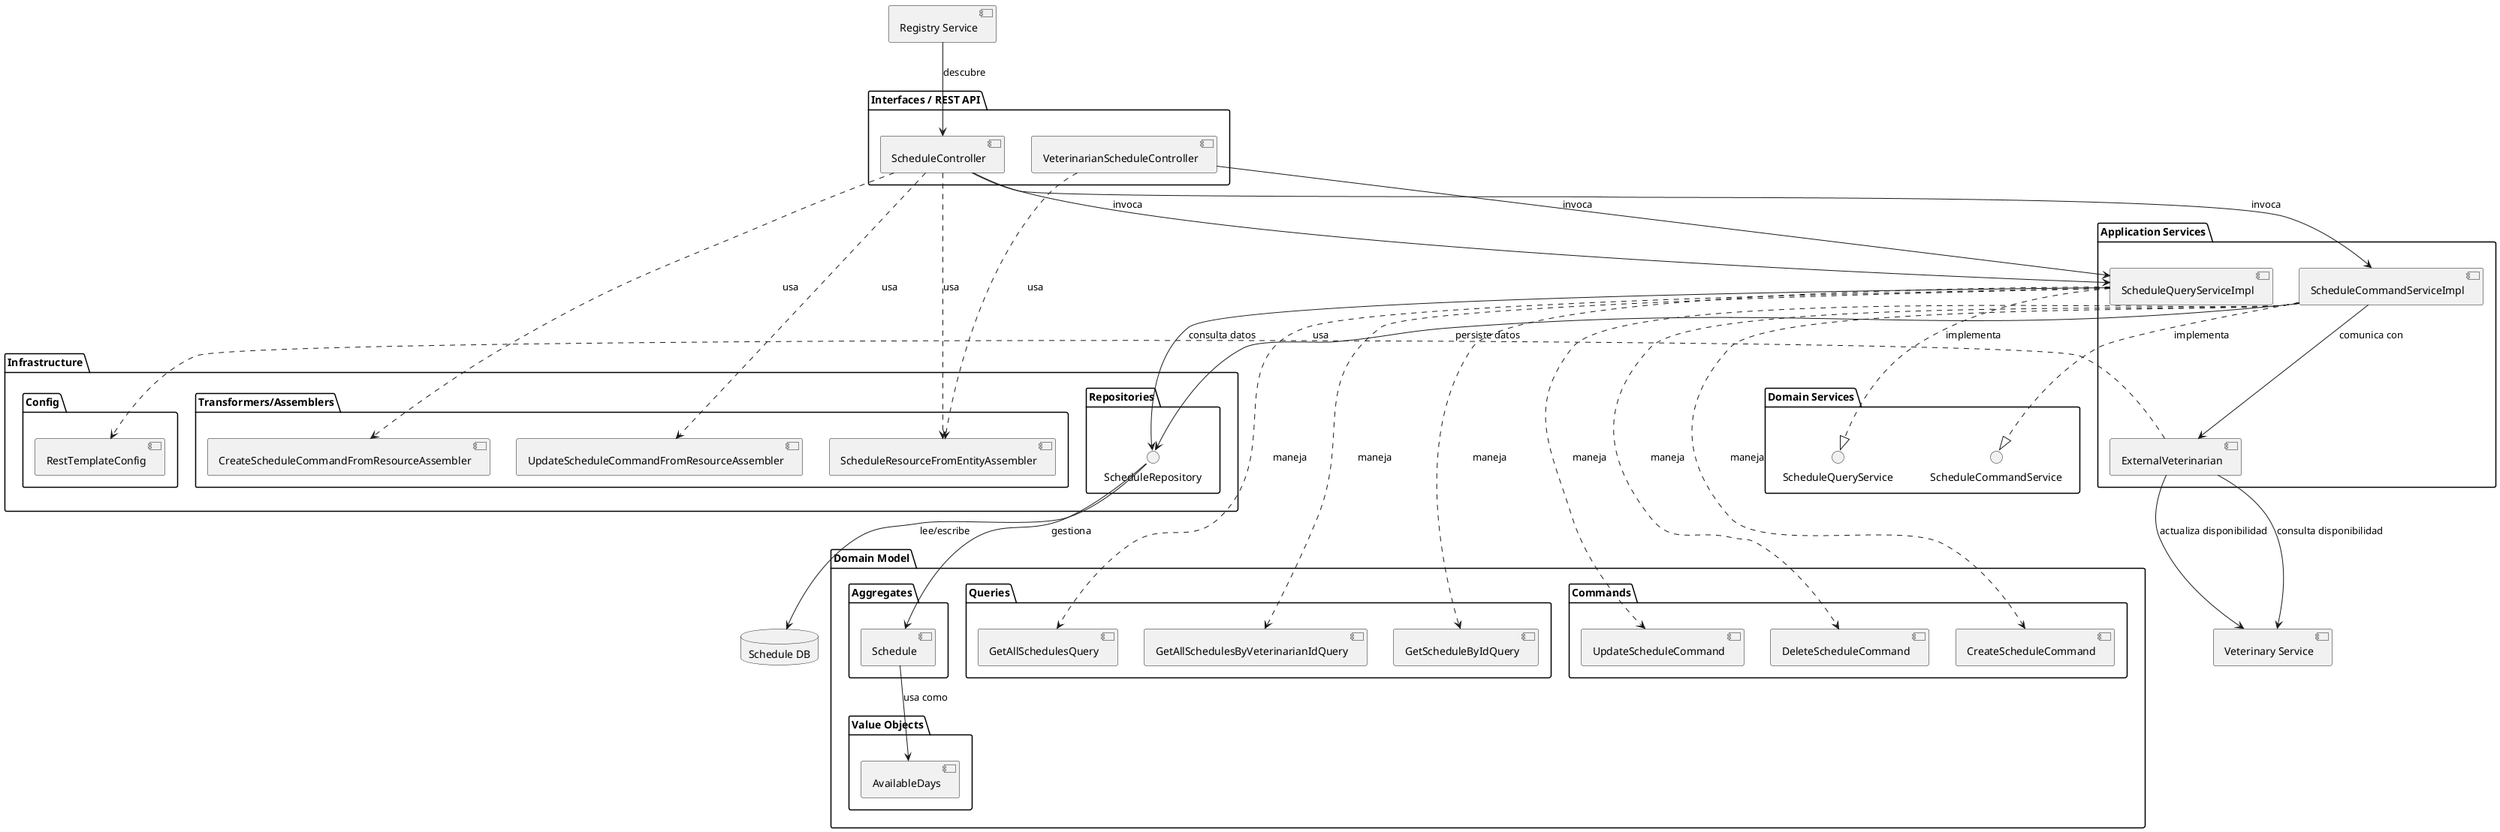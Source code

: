 @startuml Schedule Service Component Diagram

package "Interfaces / REST API" {
  [ScheduleController] as scheduleController
  [VeterinarianScheduleController] as vetScheduleController
}

package "Application Services" {
  [ScheduleCommandServiceImpl] as commandServiceImpl
  [ScheduleQueryServiceImpl] as queryServiceImpl
  [ExternalVeterinarian] as externalVet
}

package "Domain Services" {
  interface "ScheduleCommandService" as commandService
  interface "ScheduleQueryService" as queryService
}

package "Domain Model" {
  package "Aggregates" {
    [Schedule] as scheduleEntity
  }

  package "Value Objects" {
    [AvailableDays] as availableDays
  }

  package "Commands" {
    [CreateScheduleCommand] as createCmd
    [UpdateScheduleCommand] as updateCmd
    [DeleteScheduleCommand] as deleteCmd
  }

  package "Queries" {
    [GetScheduleByIdQuery] as getByIdQuery
    [GetAllSchedulesQuery] as getAllQuery
    [GetAllSchedulesByVeterinarianIdQuery] as getByVetIdQuery
  }
}

package "Infrastructure" {
  package "Repositories" {
    interface "ScheduleRepository" as repository
  }

  package "Transformers/Assemblers" {
    [ScheduleResourceFromEntityAssembler] as resourceAssembler
    [CreateScheduleCommandFromResourceAssembler] as createAssembler
    [UpdateScheduleCommandFromResourceAssembler] as updateAssembler
  }
  
  package "Config" {
    [RestTemplateConfig] as restConfig
  }
}

database "Schedule DB" as db

' External Services
[Veterinary Service] as veterinaryService
[Registry Service] as registryService

' Relaciones internas
scheduleController --> commandServiceImpl : invoca
scheduleController --> queryServiceImpl : invoca
vetScheduleController --> queryServiceImpl : invoca

commandServiceImpl ..|> commandService : implementa
queryServiceImpl ..|> queryService : implementa

scheduleController ..> resourceAssembler : usa
scheduleController ..> createAssembler : usa
scheduleController ..> updateAssembler : usa
vetScheduleController ..> resourceAssembler : usa

commandServiceImpl --> repository : persiste datos
queryServiceImpl --> repository : consulta datos
commandServiceImpl --> externalVet : comunica con

externalVet ..> restConfig : usa
externalVet --> veterinaryService : actualiza disponibilidad

repository --> scheduleEntity : gestiona
scheduleEntity --> availableDays : usa como

commandServiceImpl ..> createCmd : maneja
commandServiceImpl ..> updateCmd : maneja
commandServiceImpl ..> deleteCmd : maneja

queryServiceImpl ..> getByIdQuery : maneja
queryServiceImpl ..> getAllQuery : maneja
queryServiceImpl ..> getByVetIdQuery : maneja

' Relaciones externas
repository --> db : lee/escribe
registryService --> scheduleController : descubre
externalVet --> veterinaryService : consulta disponibilidad

@enduml